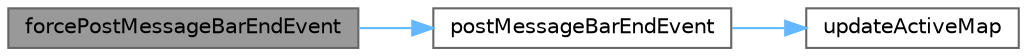 digraph "forcePostMessageBarEndEvent"
{
 // LATEX_PDF_SIZE
  bgcolor="transparent";
  edge [fontname=Helvetica,fontsize=10,labelfontname=Helvetica,labelfontsize=10];
  node [fontname=Helvetica,fontsize=10,shape=box,height=0.2,width=0.4];
  rankdir="LR";
  Node1 [id="Node000001",label="forcePostMessageBarEndEvent",height=0.2,width=0.4,color="gray40", fillcolor="grey60", style="filled", fontcolor="black",tooltip="强制发布消息栏终止事件"];
  Node1 -> Node2 [id="edge1_Node000001_Node000002",color="steelblue1",style="solid",tooltip=" "];
  Node2 [id="Node000002",label="postMessageBarEndEvent",height=0.2,width=0.4,color="grey40", fillcolor="white", style="filled",URL="$class_ela_message_bar_manager.html#afd6ebc269036b67dff850c5c0d18cda3",tooltip="发布消息栏终止事件"];
  Node2 -> Node3 [id="edge2_Node000002_Node000003",color="steelblue1",style="solid",tooltip=" "];
  Node3 [id="Node000003",label="updateActiveMap",height=0.2,width=0.4,color="grey40", fillcolor="white", style="filled",URL="$class_ela_message_bar_manager.html#aadb17d6eb7d51daea6352e28727ecd07",tooltip="更新活动消息栏映射"];
}
